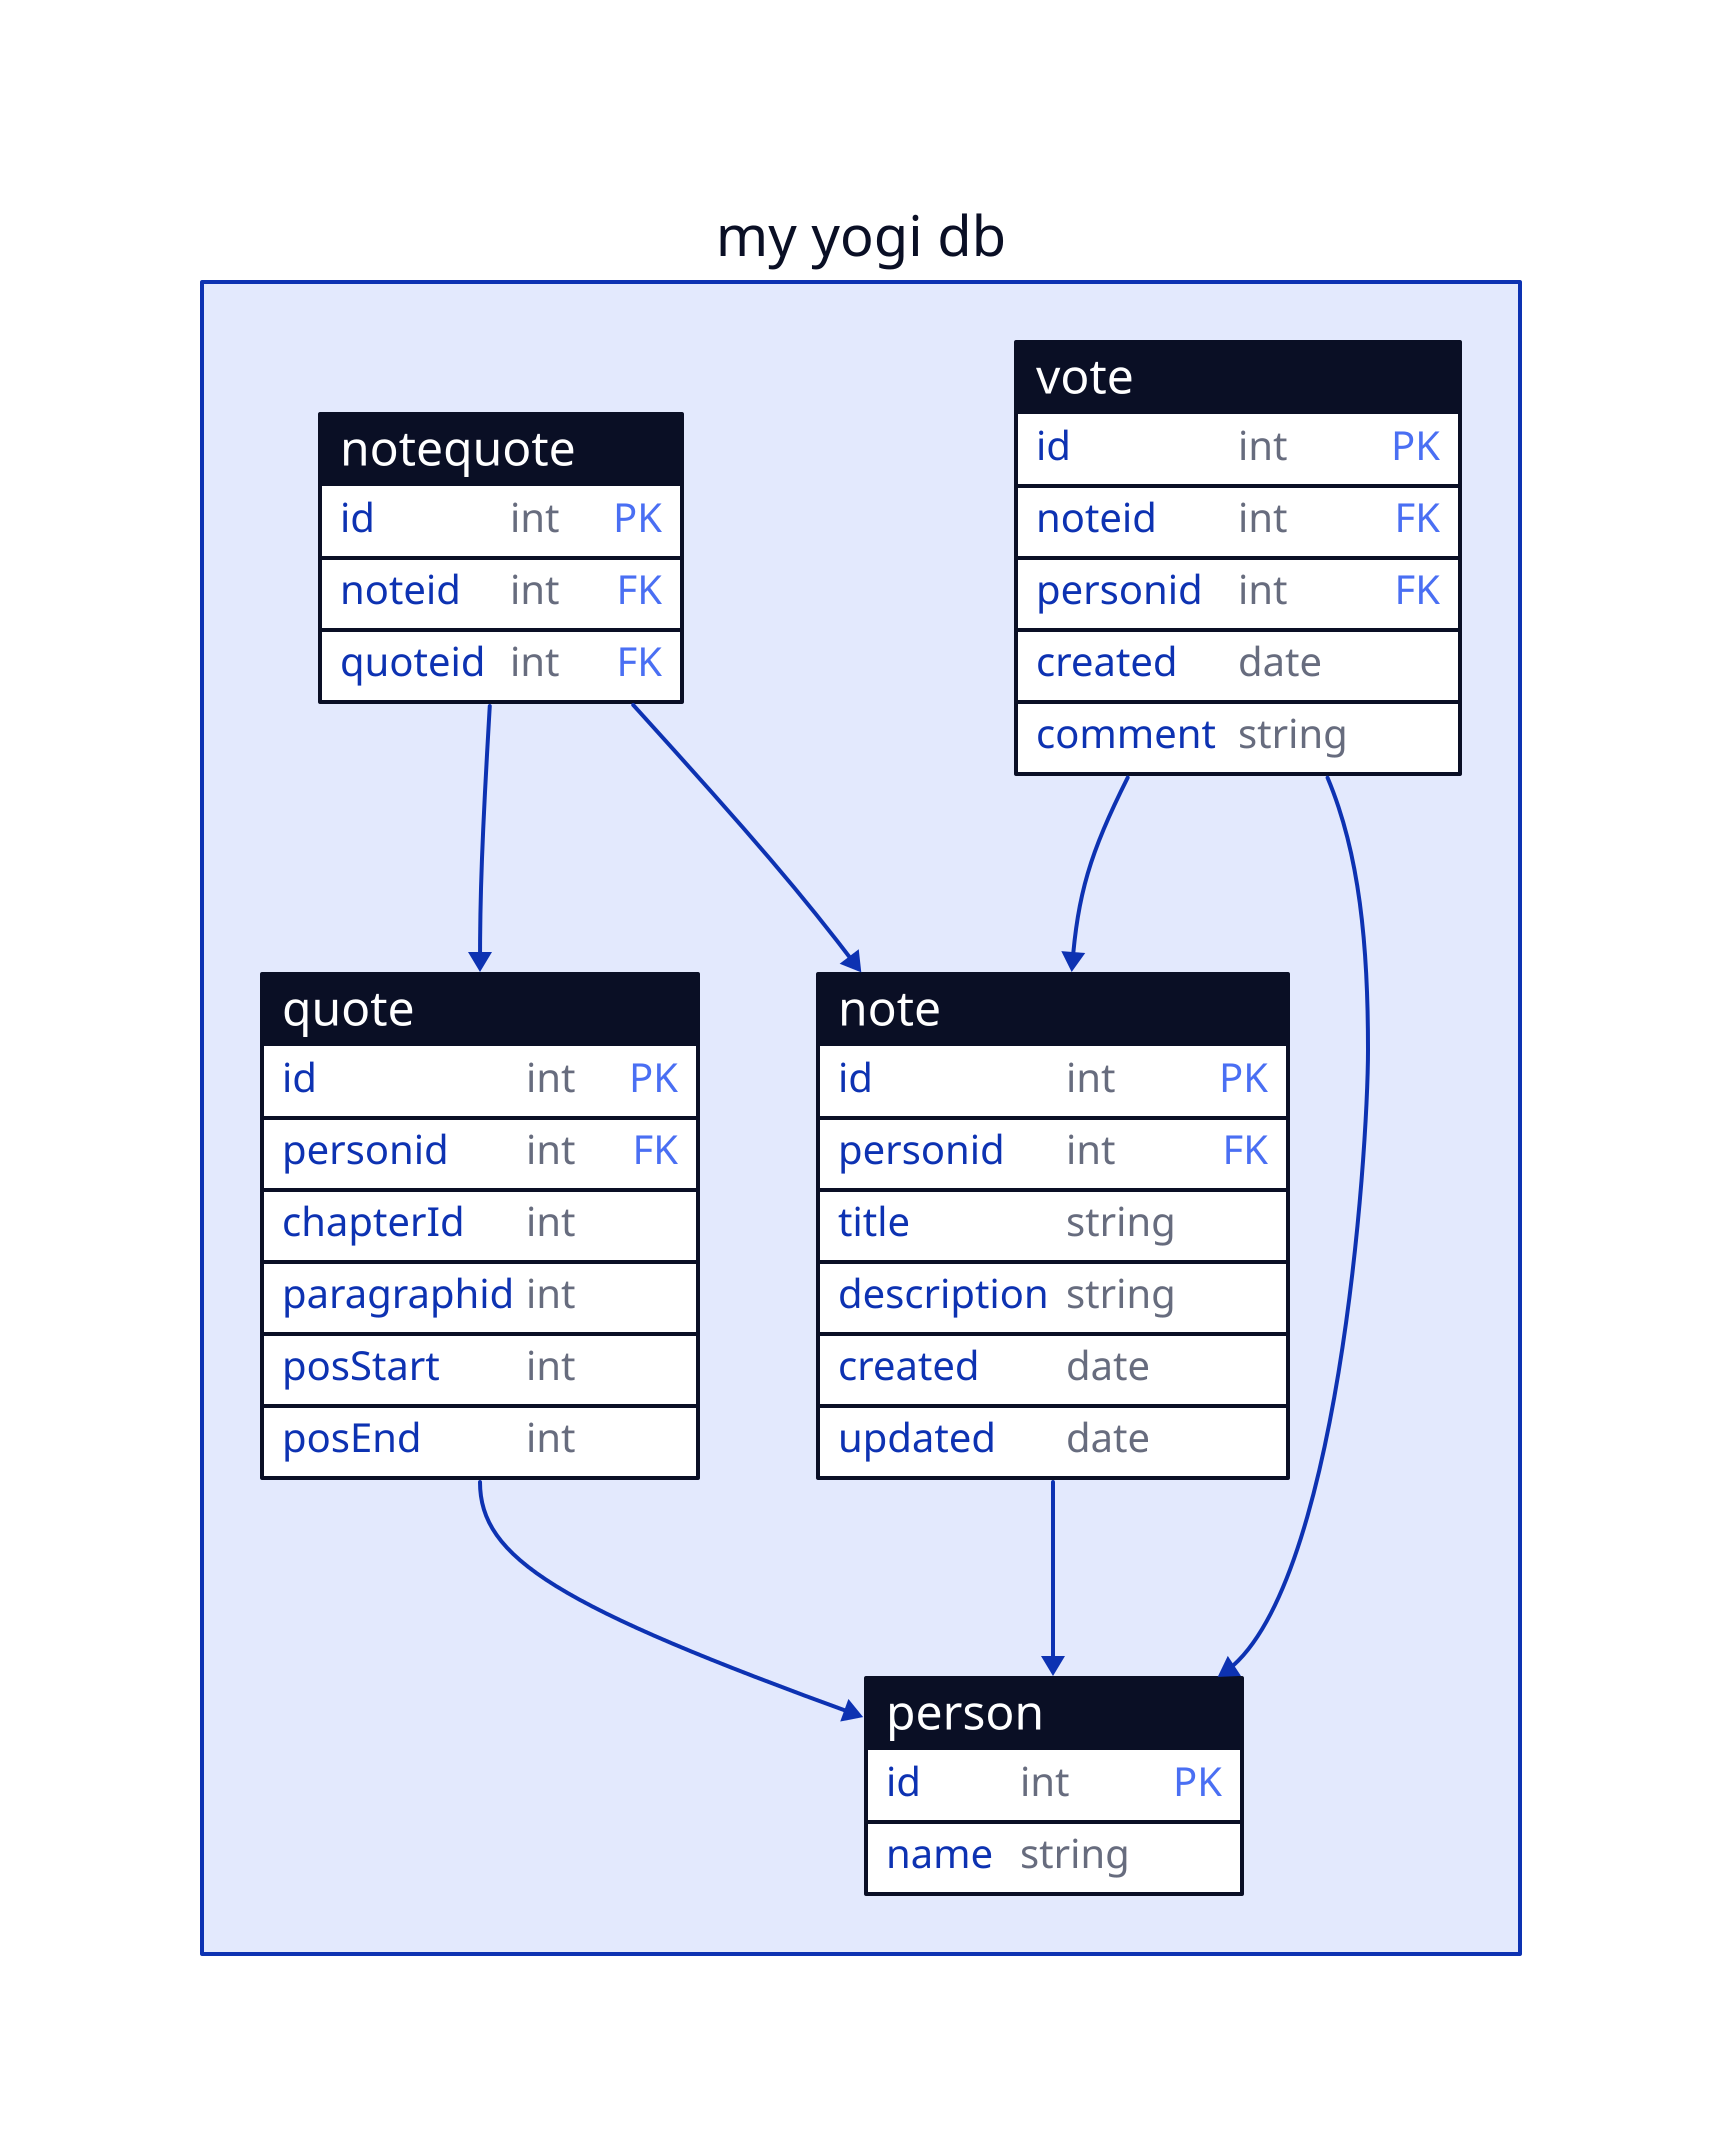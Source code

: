 my yogi db: {
  person: {
    shape: sql_table
    id: int {constraint: primary_key}
    name: string
  }
  quote: {
    shape: sql_table
    id: int {constraint: primary_key}
    personid: int {constraint: foreign_key}
    chapterId: int
    paragraphid: int
    posStart: int
    posEnd: int
  }
  vote: {
    shape: sql_table
    id: int {constraint: primary_key}
    noteid: int {constraint: foreign_key}
    personid: int {constraint: foreign_key}
    created: date
    comment: string
  }
  note: {
    shape: sql_table
    id: int {constraint: primary_key}
    personid: int {constraint: foreign_key}
    title: string
    description: string
    created: date
    updated: date
  }
  notequote: {
    shape: sql_table
    id: int {constraint: primary_key}
    noteid: int {constraint: foreign_key}
    quoteid: int {constraint: foreign_key}
  }

  quote.personid -> person.id
  note.personid -> person.id
  notequote.noteid -> note.id
  notequote.quoteid -> quote.id
  vote.personid -> person.id
  vote.noteid -> note.id
}

